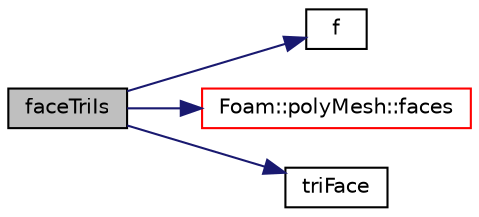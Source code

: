 digraph "faceTriIs"
{
  bgcolor="transparent";
  edge [fontname="Helvetica",fontsize="10",labelfontname="Helvetica",labelfontsize="10"];
  node [fontname="Helvetica",fontsize="10",shape=record];
  rankdir="LR";
  Node1 [label="faceTriIs",height=0.2,width=0.4,color="black", fillcolor="grey75", style="filled", fontcolor="black"];
  Node1 -> Node2 [color="midnightblue",fontsize="10",style="solid",fontname="Helvetica"];
  Node2 [label="f",height=0.2,width=0.4,color="black",URL="$a03922.html#a888be93833ac7a23170555c69c690288"];
  Node1 -> Node3 [color="midnightblue",fontsize="10",style="solid",fontname="Helvetica"];
  Node3 [label="Foam::polyMesh::faces",height=0.2,width=0.4,color="red",URL="$a01916.html#a4434536d50d4c14116249da802a1e2b2",tooltip="Return raw faces. "];
  Node1 -> Node4 [color="midnightblue",fontsize="10",style="solid",fontname="Helvetica"];
  Node4 [label="triFace",height=0.2,width=0.4,color="black",URL="$a03922.html#a85e205b40128f23c7ad84f2d6fe1a4b1"];
}
